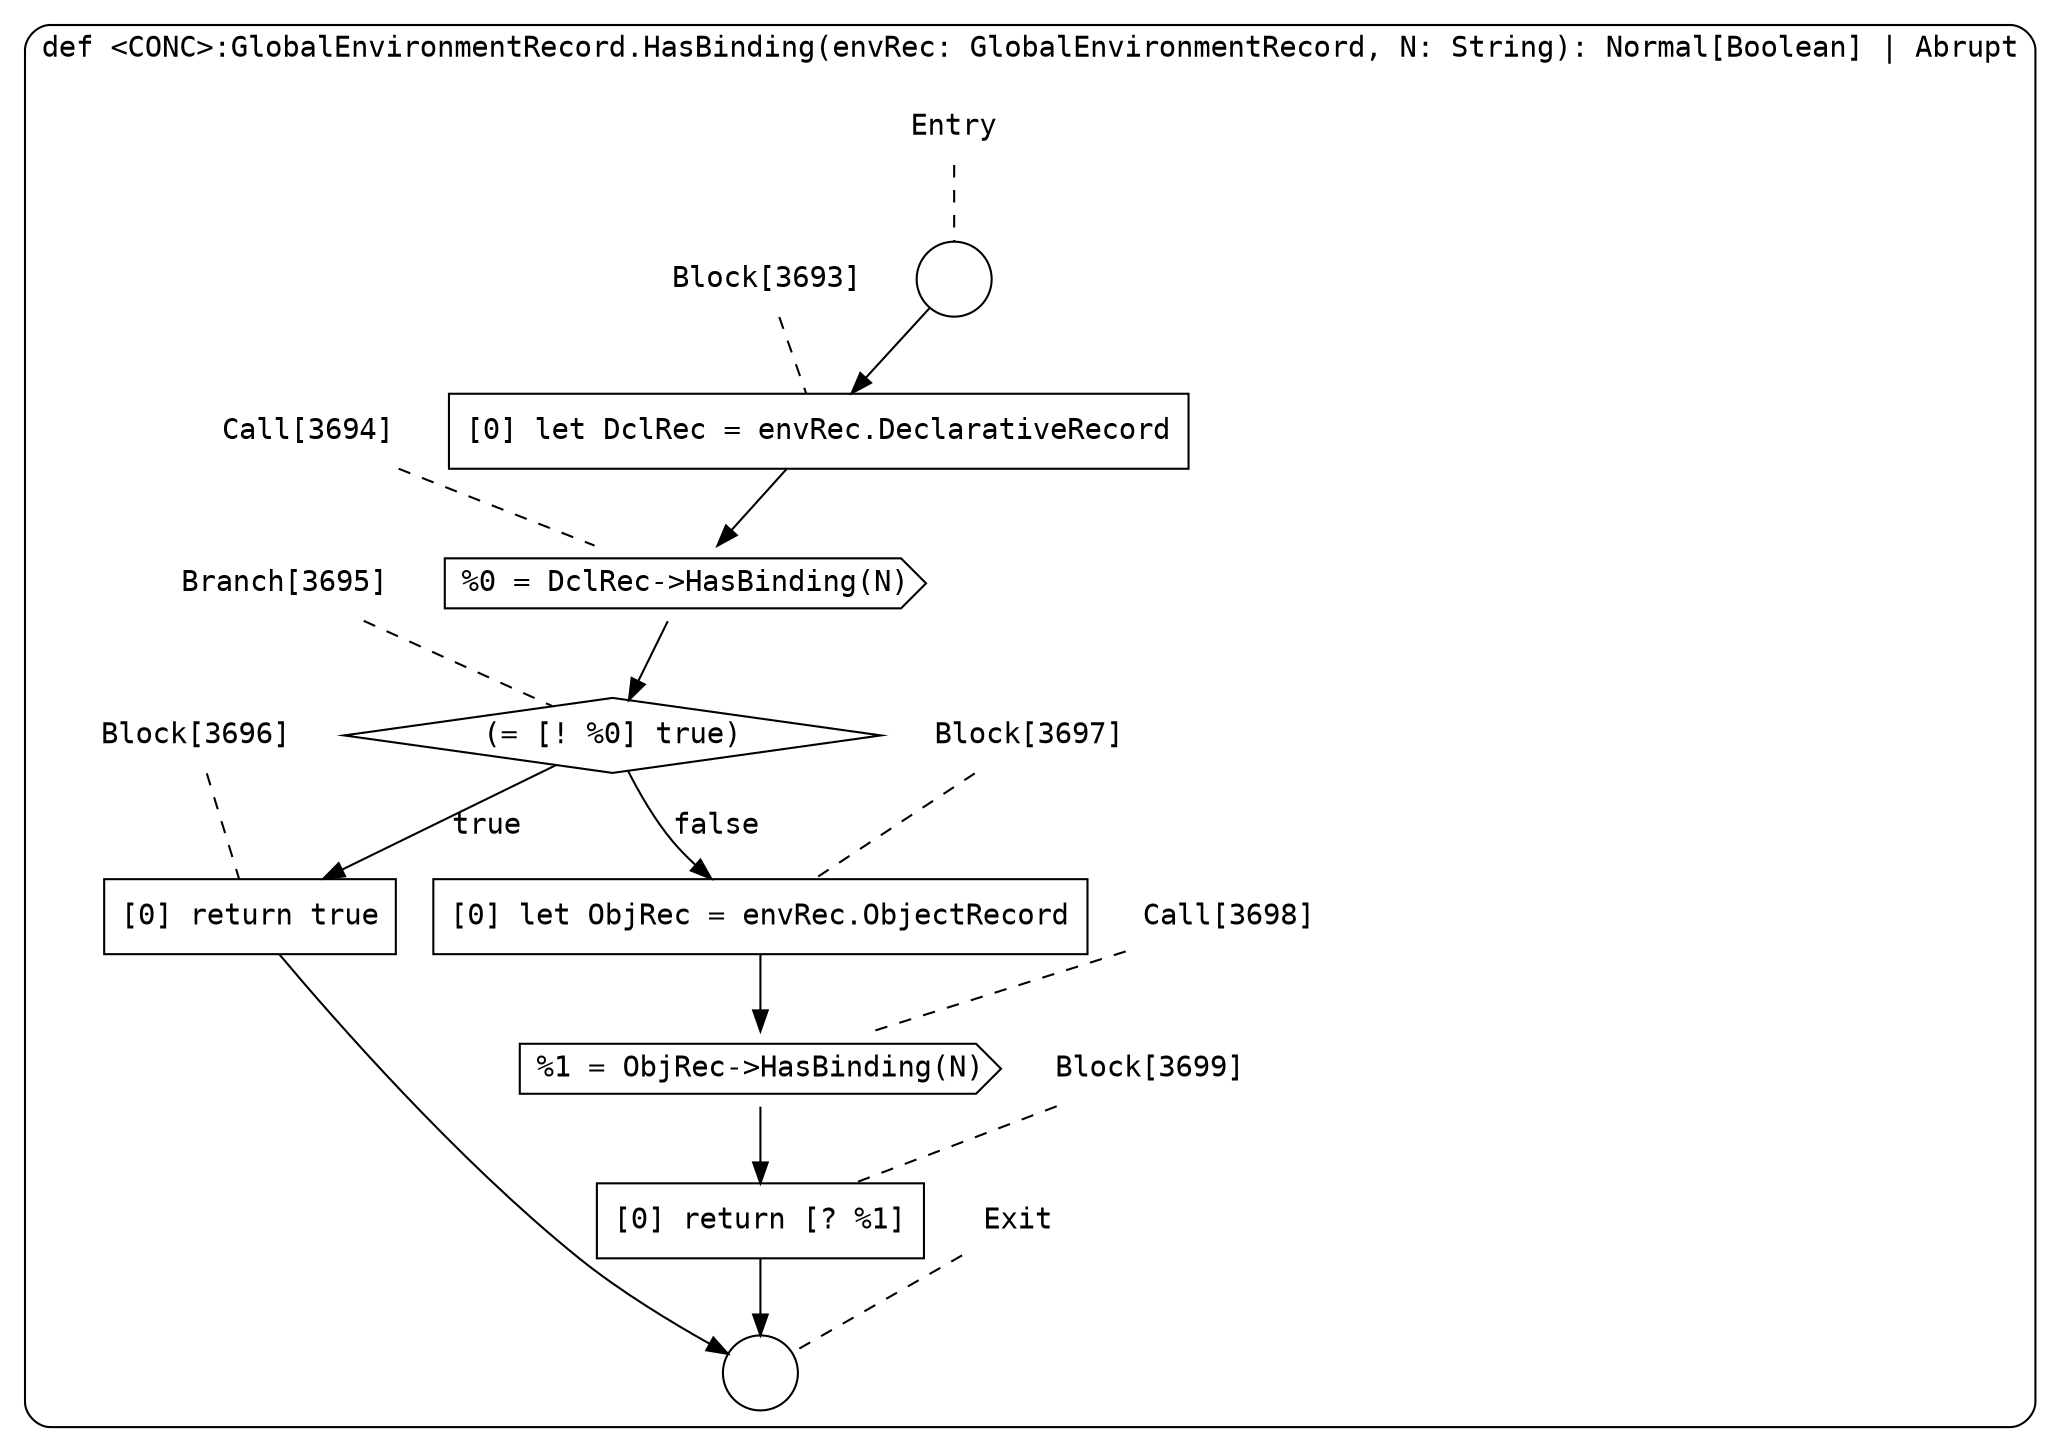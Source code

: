 digraph {
  graph [fontname = "Consolas"]
  node [fontname = "Consolas"]
  edge [fontname = "Consolas"]
  subgraph cluster998 {
    label = "def <CONC>:GlobalEnvironmentRecord.HasBinding(envRec: GlobalEnvironmentRecord, N: String): Normal[Boolean] | Abrupt"
    style = rounded
    cluster998_entry_name [shape=none, label=<<font color="black">Entry</font>>]
    cluster998_entry_name -> cluster998_entry [arrowhead=none, color="black", style=dashed]
    cluster998_entry [shape=circle label=" " color="black" fillcolor="white" style=filled]
    cluster998_entry -> node3693 [color="black"]
    cluster998_exit_name [shape=none, label=<<font color="black">Exit</font>>]
    cluster998_exit_name -> cluster998_exit [arrowhead=none, color="black", style=dashed]
    cluster998_exit [shape=circle label=" " color="black" fillcolor="white" style=filled]
    node3693_name [shape=none, label=<<font color="black">Block[3693]</font>>]
    node3693_name -> node3693 [arrowhead=none, color="black", style=dashed]
    node3693 [shape=box, label=<<font color="black">[0] let DclRec = envRec.DeclarativeRecord<BR ALIGN="LEFT"/></font>> color="black" fillcolor="white", style=filled]
    node3693 -> node3694 [color="black"]
    node3694_name [shape=none, label=<<font color="black">Call[3694]</font>>]
    node3694_name -> node3694 [arrowhead=none, color="black", style=dashed]
    node3694 [shape=cds, label=<<font color="black">%0 = DclRec-&gt;HasBinding(N)</font>> color="black" fillcolor="white", style=filled]
    node3694 -> node3695 [color="black"]
    node3695_name [shape=none, label=<<font color="black">Branch[3695]</font>>]
    node3695_name -> node3695 [arrowhead=none, color="black", style=dashed]
    node3695 [shape=diamond, label=<<font color="black">(= [! %0] true)</font>> color="black" fillcolor="white", style=filled]
    node3695 -> node3696 [label=<<font color="black">true</font>> color="black"]
    node3695 -> node3697 [label=<<font color="black">false</font>> color="black"]
    node3696_name [shape=none, label=<<font color="black">Block[3696]</font>>]
    node3696_name -> node3696 [arrowhead=none, color="black", style=dashed]
    node3696 [shape=box, label=<<font color="black">[0] return true<BR ALIGN="LEFT"/></font>> color="black" fillcolor="white", style=filled]
    node3696 -> cluster998_exit [color="black"]
    node3697_name [shape=none, label=<<font color="black">Block[3697]</font>>]
    node3697_name -> node3697 [arrowhead=none, color="black", style=dashed]
    node3697 [shape=box, label=<<font color="black">[0] let ObjRec = envRec.ObjectRecord<BR ALIGN="LEFT"/></font>> color="black" fillcolor="white", style=filled]
    node3697 -> node3698 [color="black"]
    node3698_name [shape=none, label=<<font color="black">Call[3698]</font>>]
    node3698_name -> node3698 [arrowhead=none, color="black", style=dashed]
    node3698 [shape=cds, label=<<font color="black">%1 = ObjRec-&gt;HasBinding(N)</font>> color="black" fillcolor="white", style=filled]
    node3698 -> node3699 [color="black"]
    node3699_name [shape=none, label=<<font color="black">Block[3699]</font>>]
    node3699_name -> node3699 [arrowhead=none, color="black", style=dashed]
    node3699 [shape=box, label=<<font color="black">[0] return [? %1]<BR ALIGN="LEFT"/></font>> color="black" fillcolor="white", style=filled]
    node3699 -> cluster998_exit [color="black"]
  }
}